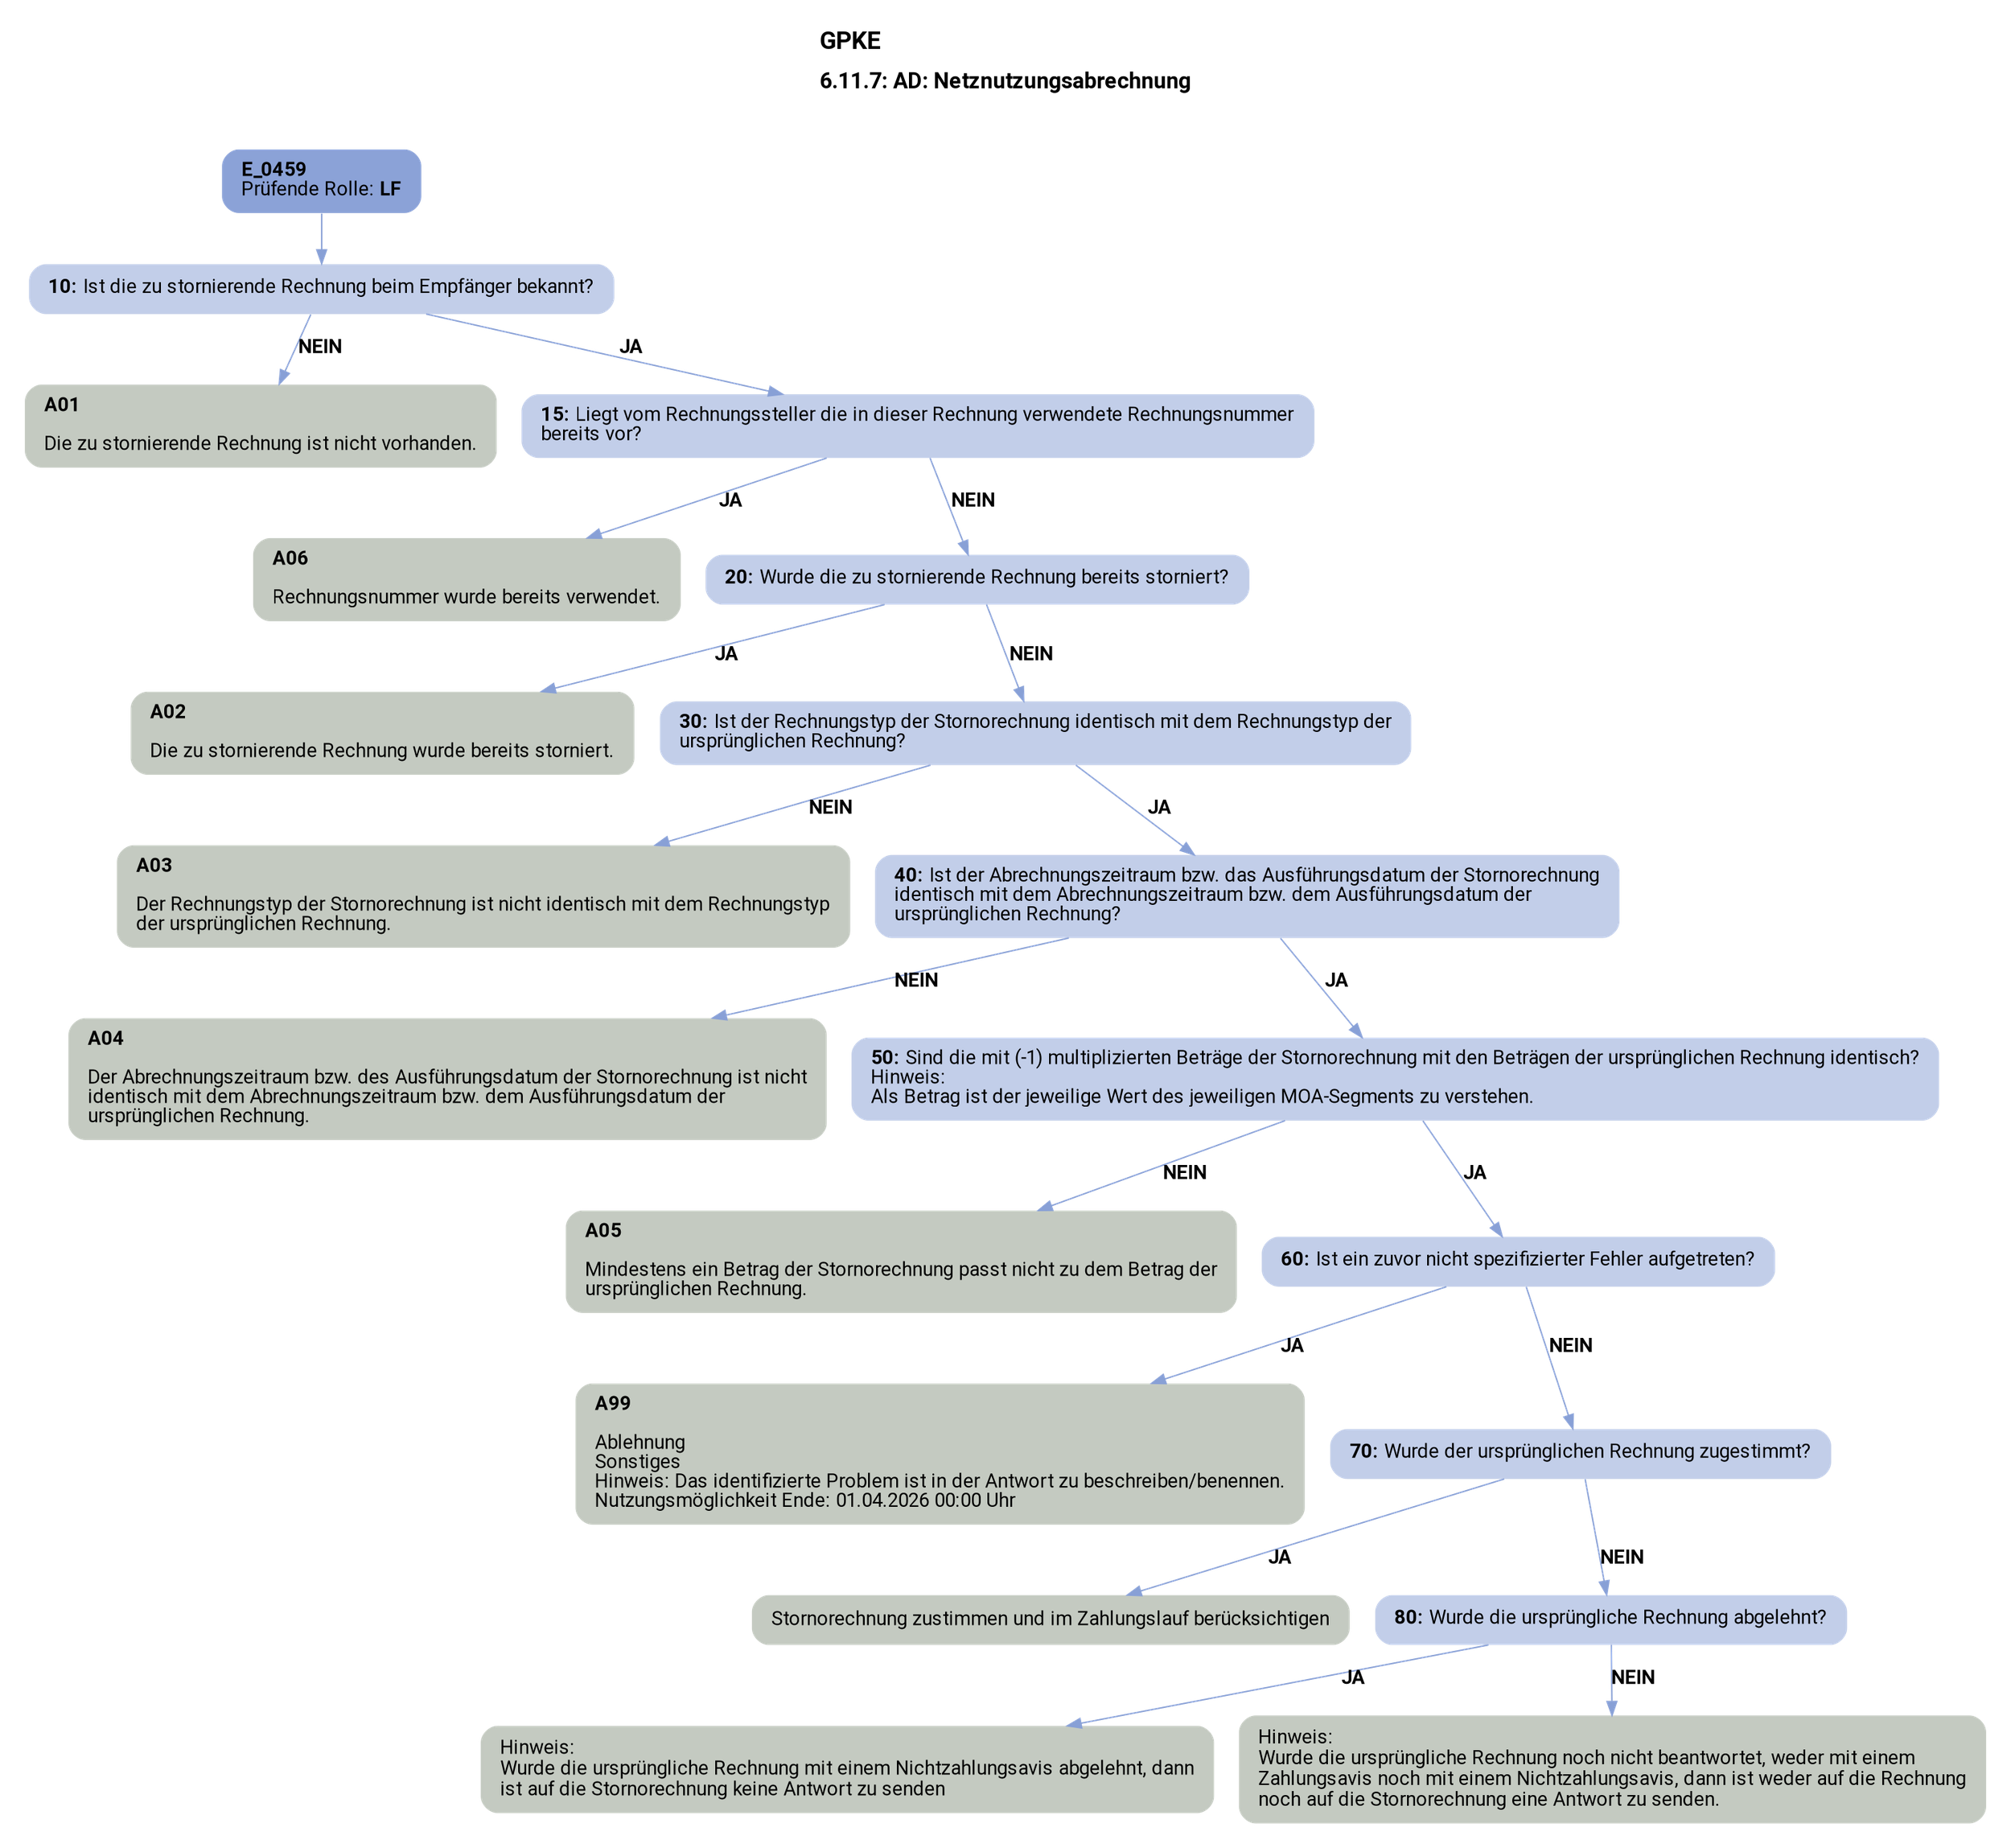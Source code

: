 digraph D {
    labelloc="t";
    label=<<B><FONT POINT-SIZE="18">GPKE</FONT></B><BR align="left"/><BR/><B><FONT POINT-SIZE="16">6.11.7: AD: Netznutzungsabrechnung</FONT></B><BR align="left"/><BR/><BR/><BR/>>;
    ratio="compress";
    concentrate=true;
    pack=true;
    rankdir=TB;
    packmode="array";
    size="20,20";
    fontsize=12;
    pad=0.25;
    "Start" [margin="0.2,0.12", shape=box, style="filled,rounded", penwidth=0.0, fillcolor="#8ba2d7", label=<<B>E_0459</B><BR align="left"/><FONT>Prüfende Rolle: <B>LF</B></FONT><BR align="center"/>>, fontname="Roboto, sans-serif"];
    "10" [margin="0.2,0.12", shape=box, style="filled,rounded", penwidth=0.0, fillcolor="#c2cee9", label=<<B>10: </B>Ist die zu stornierende Rechnung beim Empfänger bekannt?<BR align="left"/>>, fontname="Roboto, sans-serif"];
    "A01" [margin="0.2,0.12", shape=box, style="filled,rounded", penwidth=0.0, fillcolor="#c4cac1", label=<<B>A01</B><BR align="left"/><BR align="left"/><FONT>Die zu stornierende Rechnung ist nicht vorhanden.<BR align="left"/></FONT>>, fontname="Roboto, sans-serif"];
    "15" [margin="0.2,0.12", shape=box, style="filled,rounded", penwidth=0.0, fillcolor="#c2cee9", label=<<B>15: </B>Liegt vom Rechnungssteller die in dieser Rechnung verwendete Rechnungsnummer<BR align="left"/>bereits vor?<BR align="left"/>>, fontname="Roboto, sans-serif"];
    "A06" [margin="0.2,0.12", shape=box, style="filled,rounded", penwidth=0.0, fillcolor="#c4cac1", label=<<B>A06</B><BR align="left"/><BR align="left"/><FONT>Rechnungsnummer wurde bereits verwendet.<BR align="left"/></FONT>>, fontname="Roboto, sans-serif"];
    "20" [margin="0.2,0.12", shape=box, style="filled,rounded", penwidth=0.0, fillcolor="#c2cee9", label=<<B>20: </B>Wurde die zu stornierende Rechnung bereits storniert?<BR align="left"/>>, fontname="Roboto, sans-serif"];
    "A02" [margin="0.2,0.12", shape=box, style="filled,rounded", penwidth=0.0, fillcolor="#c4cac1", label=<<B>A02</B><BR align="left"/><BR align="left"/><FONT>Die zu stornierende Rechnung wurde bereits storniert.<BR align="left"/></FONT>>, fontname="Roboto, sans-serif"];
    "30" [margin="0.2,0.12", shape=box, style="filled,rounded", penwidth=0.0, fillcolor="#c2cee9", label=<<B>30: </B>Ist der Rechnungstyp der Stornorechnung identisch mit dem Rechnungstyp der<BR align="left"/>ursprünglichen Rechnung?<BR align="left"/>>, fontname="Roboto, sans-serif"];
    "A03" [margin="0.2,0.12", shape=box, style="filled,rounded", penwidth=0.0, fillcolor="#c4cac1", label=<<B>A03</B><BR align="left"/><BR align="left"/><FONT>Der Rechnungstyp der Stornorechnung ist nicht identisch mit dem Rechnungstyp<BR align="left"/>der ursprünglichen Rechnung.<BR align="left"/></FONT>>, fontname="Roboto, sans-serif"];
    "40" [margin="0.2,0.12", shape=box, style="filled,rounded", penwidth=0.0, fillcolor="#c2cee9", label=<<B>40: </B>Ist der Abrechnungszeitraum bzw. das Ausführungsdatum der Stornorechnung<BR align="left"/>identisch mit dem Abrechnungszeitraum bzw. dem Ausführungsdatum der<BR align="left"/>ursprünglichen Rechnung?<BR align="left"/>>, fontname="Roboto, sans-serif"];
    "A04" [margin="0.2,0.12", shape=box, style="filled,rounded", penwidth=0.0, fillcolor="#c4cac1", label=<<B>A04</B><BR align="left"/><BR align="left"/><FONT>Der Abrechnungszeitraum bzw. des Ausführungsdatum der Stornorechnung ist nicht<BR align="left"/>identisch mit dem Abrechnungszeitraum bzw. dem Ausführungsdatum der<BR align="left"/>ursprünglichen Rechnung.<BR align="left"/></FONT>>, fontname="Roboto, sans-serif"];
    "50" [margin="0.2,0.12", shape=box, style="filled,rounded", penwidth=0.0, fillcolor="#c2cee9", label=<<B>50: </B>Sind die mit (-1) multiplizierten Beträge der Stornorechnung mit den Beträgen der ursprünglichen Rechnung identisch?<BR align="left"/>Hinweis:<BR align="left"/>Als Betrag ist der jeweilige Wert des jeweiligen MOA-Segments zu verstehen.<BR align="left"/>>, fontname="Roboto, sans-serif"];
    "A05" [margin="0.2,0.12", shape=box, style="filled,rounded", penwidth=0.0, fillcolor="#c4cac1", label=<<B>A05</B><BR align="left"/><BR align="left"/><FONT>Mindestens ein Betrag der Stornorechnung passt nicht zu dem Betrag der<BR align="left"/>ursprünglichen Rechnung.<BR align="left"/></FONT>>, fontname="Roboto, sans-serif"];
    "60" [margin="0.2,0.12", shape=box, style="filled,rounded", penwidth=0.0, fillcolor="#c2cee9", label=<<B>60: </B>Ist ein zuvor nicht spezifizierter Fehler aufgetreten?<BR align="left"/>>, fontname="Roboto, sans-serif"];
    "A99" [margin="0.2,0.12", shape=box, style="filled,rounded", penwidth=0.0, fillcolor="#c4cac1", label=<<B>A99</B><BR align="left"/><BR align="left"/><FONT>Ablehnung<BR align="left"/>Sonstiges<BR align="left"/>Hinweis: Das identifizierte Problem ist in der Antwort zu beschreiben/benennen.<BR align="left"/>Nutzungsmöglichkeit Ende: 01.04.2026 00:00 Uhr<BR align="left"/></FONT>>, fontname="Roboto, sans-serif"];
    "70" [margin="0.2,0.12", shape=box, style="filled,rounded", penwidth=0.0, fillcolor="#c2cee9", label=<<B>70: </B>Wurde der ursprünglichen Rechnung zugestimmt?<BR align="left"/>>, fontname="Roboto, sans-serif"];
    "Stornorechnung zustimmen und im Zahlungslauf berücksichtigen" [margin="0.2,0.12", shape=box, style="filled,rounded", penwidth=0.0, fillcolor="#c4cac1", label=<<FONT>Stornorechnung zustimmen und im Zahlungslauf berücksichtigen<BR align="left"/></FONT>>, fontname="Roboto, sans-serif"];
    "80" [margin="0.2,0.12", shape=box, style="filled,rounded", penwidth=0.0, fillcolor="#c2cee9", label=<<B>80: </B>Wurde die ursprüngliche Rechnung abgelehnt?<BR align="left"/>>, fontname="Roboto, sans-serif"];
    "Hinweis: 
Wurde die ursprüngliche Rechnung mit einem Nichtzahlungsavis abgelehnt, dann ist auf die Stornorechnung keine Antwort zu senden" [margin="0.2,0.12", shape=box, style="filled,rounded", penwidth=0.0, fillcolor="#c4cac1", label=<<FONT>Hinweis:<BR align="left"/>Wurde die ursprüngliche Rechnung mit einem Nichtzahlungsavis abgelehnt, dann<BR align="left"/>ist auf die Stornorechnung keine Antwort zu senden<BR align="left"/></FONT>>, fontname="Roboto, sans-serif"];
    "Hinweis: 
Wurde die ursprüngliche Rechnung noch nicht beantwortet, weder mit einem Zahlungsavis noch mit einem Nichtzahlungsavis, dann ist weder auf die Rechnung noch auf die Stornorechnung eine Antwort zu senden." [margin="0.2,0.12", shape=box, style="filled,rounded", penwidth=0.0, fillcolor="#c4cac1", label=<<FONT>Hinweis:<BR align="left"/>Wurde die ursprüngliche Rechnung noch nicht beantwortet, weder mit einem<BR align="left"/>Zahlungsavis noch mit einem Nichtzahlungsavis, dann ist weder auf die Rechnung<BR align="left"/>noch auf die Stornorechnung eine Antwort zu senden.<BR align="left"/></FONT>>, fontname="Roboto, sans-serif"];

    "Start" -> "10" [color="#88a0d6"];
    "10" -> "A01" [label=<<B>NEIN</B>>, color="#88a0d6", fontname="Roboto, sans-serif"];
    "10" -> "15" [label=<<B>JA</B>>, color="#88a0d6", fontname="Roboto, sans-serif"];
    "15" -> "A06" [label=<<B>JA</B>>, color="#88a0d6", fontname="Roboto, sans-serif"];
    "15" -> "20" [label=<<B>NEIN</B>>, color="#88a0d6", fontname="Roboto, sans-serif"];
    "20" -> "A02" [label=<<B>JA</B>>, color="#88a0d6", fontname="Roboto, sans-serif"];
    "20" -> "30" [label=<<B>NEIN</B>>, color="#88a0d6", fontname="Roboto, sans-serif"];
    "30" -> "A03" [label=<<B>NEIN</B>>, color="#88a0d6", fontname="Roboto, sans-serif"];
    "30" -> "40" [label=<<B>JA</B>>, color="#88a0d6", fontname="Roboto, sans-serif"];
    "40" -> "A04" [label=<<B>NEIN</B>>, color="#88a0d6", fontname="Roboto, sans-serif"];
    "40" -> "50" [label=<<B>JA</B>>, color="#88a0d6", fontname="Roboto, sans-serif"];
    "50" -> "A05" [label=<<B>NEIN</B>>, color="#88a0d6", fontname="Roboto, sans-serif"];
    "50" -> "60" [label=<<B>JA</B>>, color="#88a0d6", fontname="Roboto, sans-serif"];
    "60" -> "A99" [label=<<B>JA</B>>, color="#88a0d6", fontname="Roboto, sans-serif"];
    "60" -> "70" [label=<<B>NEIN</B>>, color="#88a0d6", fontname="Roboto, sans-serif"];
    "70" -> "Stornorechnung zustimmen und im Zahlungslauf berücksichtigen" [label=<<B>JA</B>>, color="#88a0d6", fontname="Roboto, sans-serif"];
    "70" -> "80" [label=<<B>NEIN</B>>, color="#88a0d6", fontname="Roboto, sans-serif"];
    "80" -> "Hinweis: 
Wurde die ursprüngliche Rechnung mit einem Nichtzahlungsavis abgelehnt, dann ist auf die Stornorechnung keine Antwort zu senden" [label=<<B>JA</B>>, color="#88a0d6", fontname="Roboto, sans-serif"];
    "80" -> "Hinweis: 
Wurde die ursprüngliche Rechnung noch nicht beantwortet, weder mit einem Zahlungsavis noch mit einem Nichtzahlungsavis, dann ist weder auf die Rechnung noch auf die Stornorechnung eine Antwort zu senden." [label=<<B>NEIN</B>>, color="#88a0d6", fontname="Roboto, sans-serif"];

    bgcolor="transparent";
fontname="Roboto, sans-serif";
}